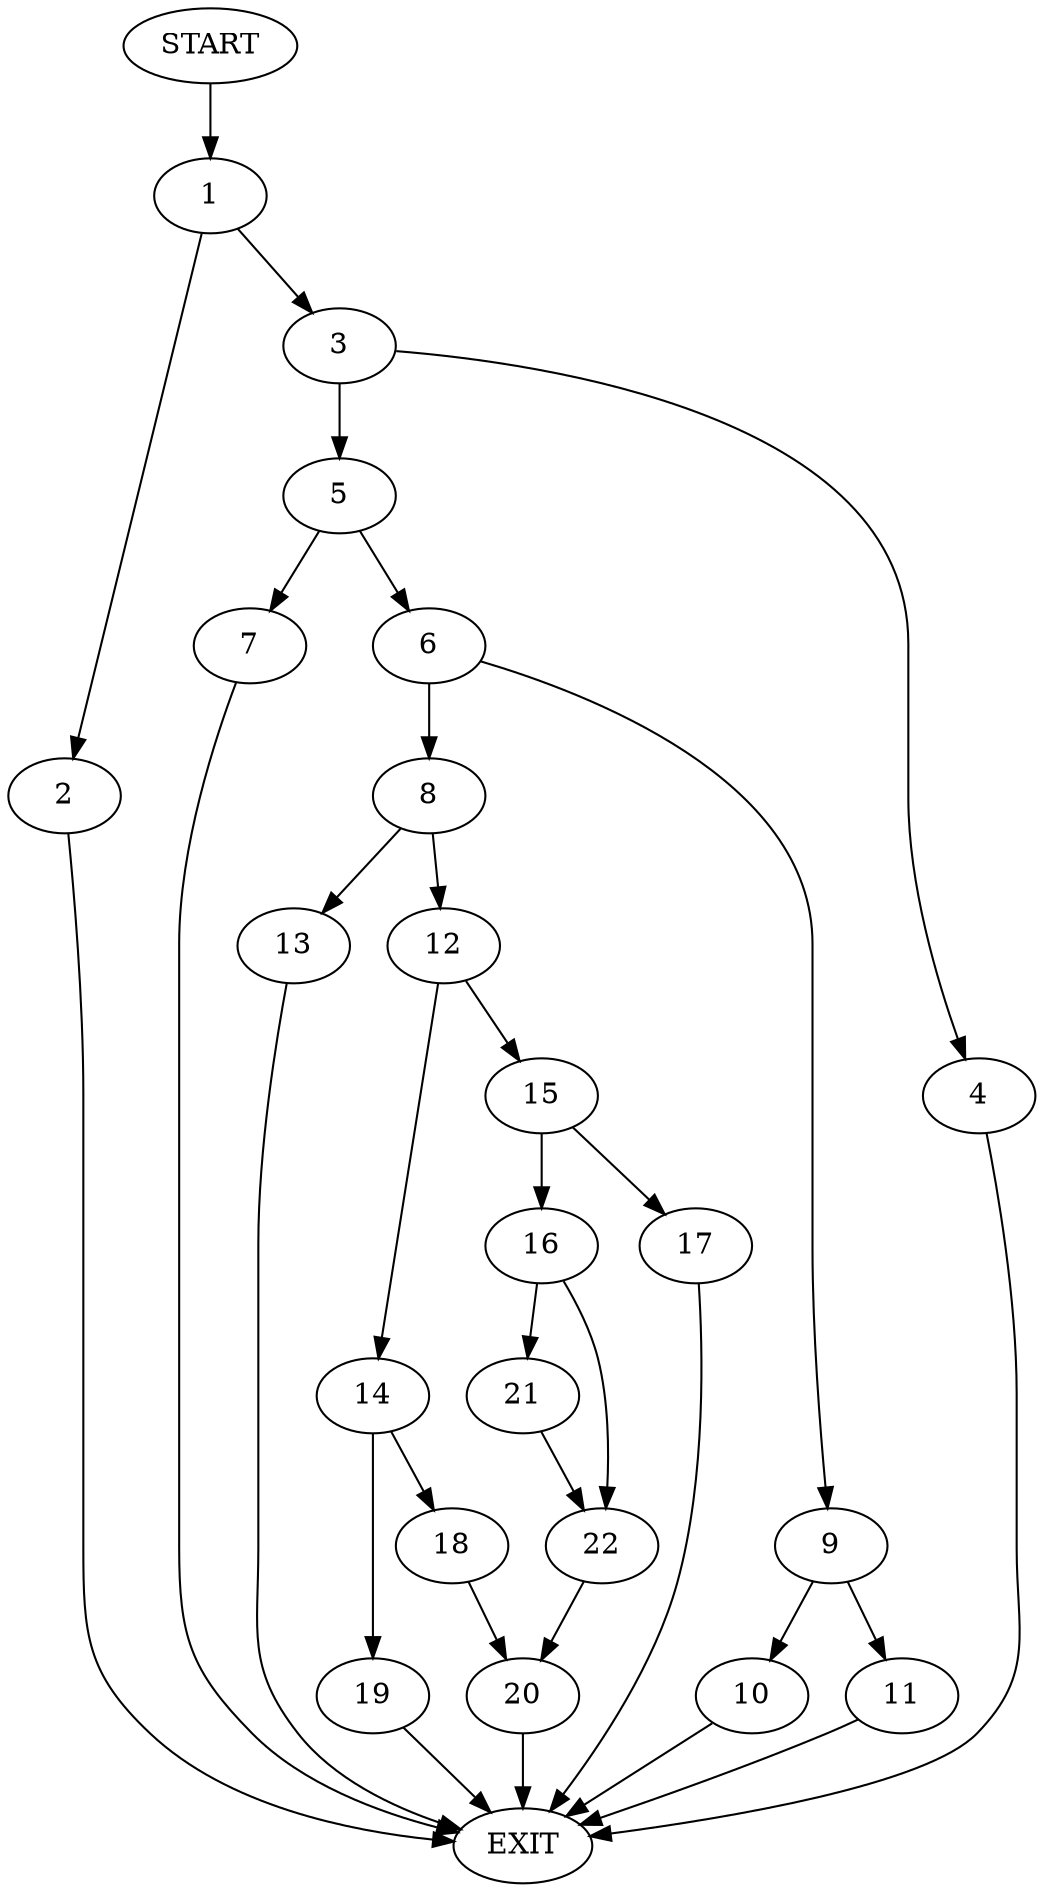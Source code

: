 digraph {
0 [label="START"]
23 [label="EXIT"]
0 -> 1
1 -> 2
1 -> 3
2 -> 23
3 -> 4
3 -> 5
4 -> 23
5 -> 6
5 -> 7
6 -> 8
6 -> 9
7 -> 23
9 -> 10
9 -> 11
8 -> 12
8 -> 13
11 -> 23
10 -> 23
12 -> 14
12 -> 15
13 -> 23
15 -> 16
15 -> 17
14 -> 18
14 -> 19
19 -> 23
18 -> 20
20 -> 23
17 -> 23
16 -> 21
16 -> 22
21 -> 22
22 -> 20
}
